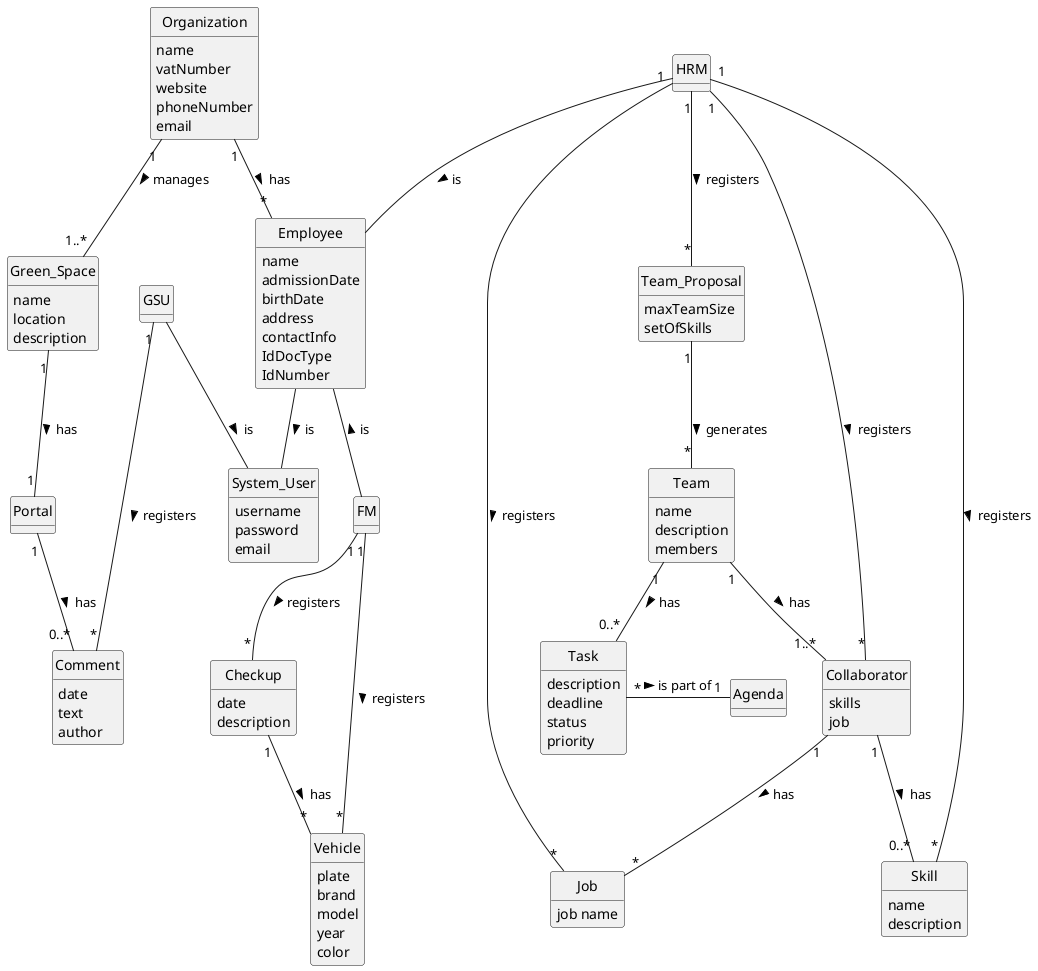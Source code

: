 @startuml
skinparam monochrome true
skinparam packageStyle rectangle
skinparam shadowing false
'skinparam linetype ortho
'left to right direction
skinparam classAttributeIconSize 0
hide circle
hide methods

'title Domain Model

class Organization {
    name
    vatNumber
    website
    phoneNumber
    email
}

class Employee {
    name
    admissionDate
    birthDate
    address
    contactInfo
    IdDocType
    IdNumber
}

class HRM{

}

class FM{

}

class Collaborator{
    skills
    job
}

class Skill{
    name
    description
}

class Job{
    job name
}

class Vehicle{
    plate
    brand
    model
    year
    color
}

class Checkup{
    date
    description
}

class Team_Proposal{
    maxTeamSize
    setOfSkills
}

class Team{
    name
    description
    members
}

class Agenda{

}

class Task{
    description
    deadline
    status
    priority
}

class System_User{
    username
    password
    email
}

class GSU{

}

class Portal{

}

class Comment{
    date
    text
    author
}

class Green_Space{
    name
    location
    description
}

Organization "1" -- "1..*" Green_Space : "manages >"
Green_Space "1" -- "1" Portal : "has >"
GSU -- System_User : "is >"
Employee -- System_User : "is >"
Organization "1" -- "*" Employee : "has >"
HRM -- Employee : "is >"
FM --up Employee : "is >"
HRM "1" -- "*" Job : "registers >"
HRM "1" -- "*" Collaborator : "registers >"
HRM "1" -- "*" Skill : "registers >"
Collaborator "1" -- "0..*" Skill : "has >"
Collaborator "1" -- "*" Job : "has >"
Checkup "1" -- "*" Vehicle : "has >"
FM "1" -- "*" Vehicle : "registers >"
FM "1" -- "*" Checkup : "registers >"
HRM "1" -- "*" Team_Proposal : "registers >"
Task "*" --right "1" Agenda : "is part of >"
Team "1" -- "0..*" Task : "has >"
Portal "1" -- "0..*" Comment : "has >"
GSU "1" -- "*" Comment : "registers >"
Team_Proposal "1" -- "*" Team : "generates >"
Team "1" -- "1..*" Collaborator : "has >"

@enduml